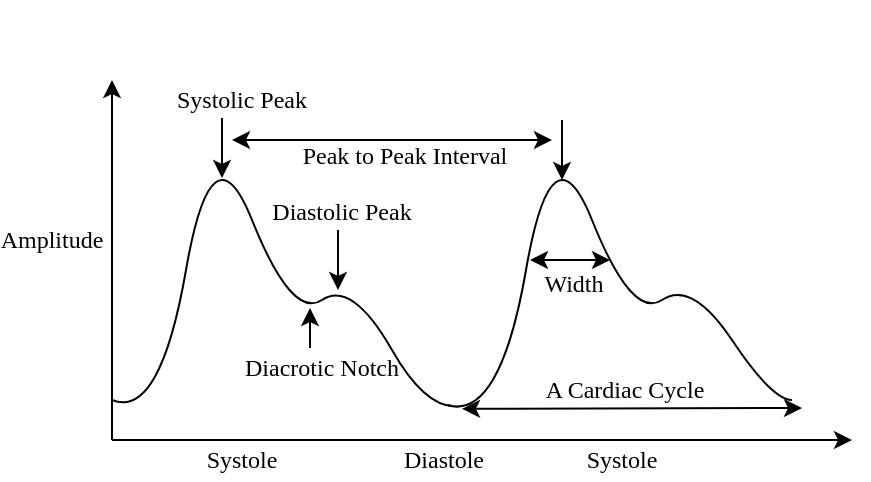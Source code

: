 <mxfile version="14.8.3" type="github">
  <diagram id="PdgDb_l4S8uLQHHRexF-" name="Page-1">
    <mxGraphModel dx="1422" dy="762" grid="1" gridSize="10" guides="1" tooltips="1" connect="1" arrows="1" fold="1" page="1" pageScale="1" pageWidth="827" pageHeight="1169" math="0" shadow="0">
      <root>
        <mxCell id="0" />
        <mxCell id="1" parent="0" />
        <mxCell id="w487VURSWcqMjQgU4Q8g-2" value="" style="curved=1;endArrow=classic;html=1;endSize=0;startSize=0;entryX=1.033;entryY=0.534;entryDx=0;entryDy=0;entryPerimeter=0;" parent="1" target="w487VURSWcqMjQgU4Q8g-4" edge="1">
          <mxGeometry width="50" height="50" relative="1" as="geometry">
            <mxPoint x="190" y="300" as="sourcePoint" />
            <mxPoint x="370" y="300" as="targetPoint" />
            <Array as="points">
              <mxPoint x="214" y="310" />
              <mxPoint x="240" y="160" />
              <mxPoint x="280" y="260" />
              <mxPoint x="310" y="240" />
              <mxPoint x="350" y="310" />
            </Array>
          </mxGeometry>
        </mxCell>
        <mxCell id="w487VURSWcqMjQgU4Q8g-4" value="" style="ellipse;whiteSpace=wrap;html=1;strokeColor=none;" parent="1" vertex="1">
          <mxGeometry x="360" y="290" width="10" height="20" as="geometry" />
        </mxCell>
        <mxCell id="w487VURSWcqMjQgU4Q8g-3" value="" style="curved=1;endArrow=classic;html=1;endSize=0;startSize=0;exitX=-0.2;exitY=0.633;exitDx=0;exitDy=0;exitPerimeter=0;entryX=1;entryY=1;entryDx=0;entryDy=0;" parent="1" source="w487VURSWcqMjQgU4Q8g-4" target="w487VURSWcqMjQgU4Q8g-7" edge="1">
          <mxGeometry width="50" height="50" relative="1" as="geometry">
            <mxPoint x="360" y="300" as="sourcePoint" />
            <mxPoint x="540" y="300" as="targetPoint" />
            <Array as="points">
              <mxPoint x="384" y="310" />
              <mxPoint x="410" y="160" />
              <mxPoint x="450" y="260" />
              <mxPoint x="480" y="240" />
              <mxPoint x="520" y="300" />
              <mxPoint x="540" y="300" />
            </Array>
          </mxGeometry>
        </mxCell>
        <mxCell id="w487VURSWcqMjQgU4Q8g-5" value="" style="endArrow=classic;html=1;strokeWidth=1;" parent="1" edge="1">
          <mxGeometry width="50" height="50" relative="1" as="geometry">
            <mxPoint x="190" y="320" as="sourcePoint" />
            <mxPoint x="190" y="140" as="targetPoint" />
          </mxGeometry>
        </mxCell>
        <mxCell id="w487VURSWcqMjQgU4Q8g-6" value="" style="endArrow=classic;html=1;strokeWidth=1;" parent="1" edge="1">
          <mxGeometry width="50" height="50" relative="1" as="geometry">
            <mxPoint x="190" y="320" as="sourcePoint" />
            <mxPoint x="560" y="320" as="targetPoint" />
          </mxGeometry>
        </mxCell>
        <mxCell id="w487VURSWcqMjQgU4Q8g-7" value="" style="ellipse;whiteSpace=wrap;html=1;strokeColor=none;" parent="1" vertex="1">
          <mxGeometry x="530" y="290" width="20" height="20" as="geometry" />
        </mxCell>
        <mxCell id="w487VURSWcqMjQgU4Q8g-9" value="&lt;font face=&quot;Times New Roman&quot;&gt;Amplitude&lt;/font&gt;" style="text;html=1;strokeColor=none;fillColor=none;align=center;verticalAlign=middle;whiteSpace=wrap;rounded=0;" parent="1" vertex="1">
          <mxGeometry x="140" y="210" width="40" height="20" as="geometry" />
        </mxCell>
        <mxCell id="w487VURSWcqMjQgU4Q8g-11" value="" style="endArrow=classic;html=1;strokeWidth=1;" parent="1" edge="1">
          <mxGeometry width="50" height="50" relative="1" as="geometry">
            <mxPoint x="245" y="159" as="sourcePoint" />
            <mxPoint x="245" y="189" as="targetPoint" />
            <Array as="points">
              <mxPoint x="245" y="169" />
            </Array>
          </mxGeometry>
        </mxCell>
        <mxCell id="w487VURSWcqMjQgU4Q8g-12" value="&lt;div&gt;&lt;font face=&quot;Times New Roman&quot;&gt;Systolic Peak&lt;/font&gt;&lt;/div&gt;" style="text;html=1;strokeColor=none;fillColor=none;align=center;verticalAlign=middle;whiteSpace=wrap;rounded=0;" parent="1" vertex="1">
          <mxGeometry x="210" y="140" width="90" height="20" as="geometry" />
        </mxCell>
        <mxCell id="w487VURSWcqMjQgU4Q8g-13" value="&lt;div&gt;&lt;font face=&quot;Times New Roman&quot;&gt;Diastolic Peak&lt;/font&gt;&lt;/div&gt;" style="text;html=1;strokeColor=none;fillColor=none;align=center;verticalAlign=middle;whiteSpace=wrap;rounded=0;" parent="1" vertex="1">
          <mxGeometry x="260" y="196" width="90" height="20" as="geometry" />
        </mxCell>
        <mxCell id="w487VURSWcqMjQgU4Q8g-14" value="" style="endArrow=classic;html=1;strokeWidth=1;" parent="1" edge="1">
          <mxGeometry width="50" height="50" relative="1" as="geometry">
            <mxPoint x="303" y="215" as="sourcePoint" />
            <mxPoint x="303" y="245" as="targetPoint" />
            <Array as="points">
              <mxPoint x="303" y="225" />
            </Array>
          </mxGeometry>
        </mxCell>
        <mxCell id="w487VURSWcqMjQgU4Q8g-15" value="&lt;div&gt;&lt;font face=&quot;Times New Roman&quot;&gt;Diacrotic Notch&lt;/font&gt;&lt;/div&gt;" style="text;html=1;strokeColor=none;fillColor=none;align=center;verticalAlign=middle;whiteSpace=wrap;rounded=0;" parent="1" vertex="1">
          <mxGeometry x="250" y="274" width="90" height="20" as="geometry" />
        </mxCell>
        <mxCell id="w487VURSWcqMjQgU4Q8g-16" value="" style="endArrow=classic;html=1;strokeWidth=1;" parent="1" edge="1">
          <mxGeometry width="50" height="50" relative="1" as="geometry">
            <mxPoint x="289" y="274" as="sourcePoint" />
            <mxPoint x="289" y="254" as="targetPoint" />
            <Array as="points">
              <mxPoint x="289" y="264" />
            </Array>
          </mxGeometry>
        </mxCell>
        <mxCell id="w487VURSWcqMjQgU4Q8g-17" value="" style="endArrow=classic;startArrow=classic;html=1;strokeWidth=1;" parent="1" edge="1">
          <mxGeometry width="50" height="50" relative="1" as="geometry">
            <mxPoint x="399" y="230" as="sourcePoint" />
            <mxPoint x="439" y="230" as="targetPoint" />
            <Array as="points">
              <mxPoint x="419" y="230" />
            </Array>
          </mxGeometry>
        </mxCell>
        <mxCell id="w487VURSWcqMjQgU4Q8g-18" value="&lt;div&gt;&lt;font face=&quot;Times New Roman&quot;&gt;Width&lt;/font&gt;&lt;/div&gt;" style="text;html=1;strokeColor=none;fillColor=none;align=center;verticalAlign=middle;whiteSpace=wrap;rounded=0;" parent="1" vertex="1">
          <mxGeometry x="376" y="232" width="90" height="20" as="geometry" />
        </mxCell>
        <mxCell id="w487VURSWcqMjQgU4Q8g-19" value="&lt;span style=&quot;font-family: &amp;#34;times new roman&amp;#34;&quot;&gt;Diastole&lt;/span&gt;" style="text;html=1;strokeColor=none;fillColor=none;align=center;verticalAlign=middle;whiteSpace=wrap;rounded=0;" parent="1" vertex="1">
          <mxGeometry x="336" y="320" width="40" height="20" as="geometry" />
        </mxCell>
        <mxCell id="w487VURSWcqMjQgU4Q8g-21" value="" style="endArrow=classic;html=1;strokeWidth=1;" parent="1" edge="1">
          <mxGeometry width="50" height="50" relative="1" as="geometry">
            <mxPoint x="415" y="160" as="sourcePoint" />
            <mxPoint x="415" y="190" as="targetPoint" />
            <Array as="points">
              <mxPoint x="415" y="170" />
            </Array>
          </mxGeometry>
        </mxCell>
        <mxCell id="w487VURSWcqMjQgU4Q8g-22" value="" style="endArrow=classic;startArrow=classic;html=1;strokeWidth=1;" parent="1" edge="1">
          <mxGeometry width="50" height="50" relative="1" as="geometry">
            <mxPoint x="250" y="170" as="sourcePoint" />
            <mxPoint x="410" y="170" as="targetPoint" />
          </mxGeometry>
        </mxCell>
        <mxCell id="w487VURSWcqMjQgU4Q8g-23" value="&lt;h4 id=&quot;__sec12title&quot; style=&quot;font-size: 0.9em ; margin: 1.385em 0px 0.692em ; color: rgb(89 , 51 , 31) ; font-family: &amp;#34;arial&amp;#34; , &amp;#34;helvetica&amp;#34; , &amp;#34;clean&amp;#34; , sans-serif ; line-height: 1.389em ; font-style: normal ; letter-spacing: normal ; text-align: left ; text-indent: 0px ; text-transform: none ; word-spacing: 0px ; background-color: rgb(255 , 255 , 255)&quot;&gt;&lt;br&gt;&lt;/h4&gt;" style="text;whiteSpace=wrap;html=1;" parent="1" vertex="1">
          <mxGeometry x="310" y="100" width="140" height="50" as="geometry" />
        </mxCell>
        <mxCell id="w487VURSWcqMjQgU4Q8g-24" value="&lt;font face=&quot;Times New Roman&quot;&gt;&amp;nbsp;Peak to Peak Interval&lt;/font&gt;" style="text;html=1;strokeColor=none;fillColor=none;align=center;verticalAlign=middle;whiteSpace=wrap;rounded=0;" parent="1" vertex="1">
          <mxGeometry x="280" y="168" width="110" height="20" as="geometry" />
        </mxCell>
        <mxCell id="w487VURSWcqMjQgU4Q8g-25" value="" style="endArrow=classic;startArrow=classic;html=1;strokeWidth=1;" parent="1" edge="1">
          <mxGeometry width="50" height="50" relative="1" as="geometry">
            <mxPoint x="365" y="304.43" as="sourcePoint" />
            <mxPoint x="535" y="304" as="targetPoint" />
          </mxGeometry>
        </mxCell>
        <mxCell id="w487VURSWcqMjQgU4Q8g-28" value="&lt;font face=&quot;Times New Roman&quot;&gt;&amp;nbsp;A Cardiac Cycle&lt;/font&gt;" style="text;html=1;strokeColor=none;fillColor=none;align=center;verticalAlign=middle;whiteSpace=wrap;rounded=0;" parent="1" vertex="1">
          <mxGeometry x="390" y="285" width="110" height="20" as="geometry" />
        </mxCell>
        <mxCell id="A4MAmORcZkLqb6TuWwv9-2" value="&lt;div&gt;&lt;font face=&quot;Times New Roman&quot;&gt;Systole&lt;/font&gt;&lt;/div&gt;" style="text;html=1;strokeColor=none;fillColor=none;align=center;verticalAlign=middle;whiteSpace=wrap;rounded=0;" vertex="1" parent="1">
          <mxGeometry x="210" y="320" width="90" height="20" as="geometry" />
        </mxCell>
        <mxCell id="A4MAmORcZkLqb6TuWwv9-3" value="&lt;div&gt;&lt;font face=&quot;Times New Roman&quot;&gt;Systole&lt;/font&gt;&lt;/div&gt;" style="text;html=1;strokeColor=none;fillColor=none;align=center;verticalAlign=middle;whiteSpace=wrap;rounded=0;" vertex="1" parent="1">
          <mxGeometry x="400" y="320" width="90" height="20" as="geometry" />
        </mxCell>
      </root>
    </mxGraphModel>
  </diagram>
</mxfile>
